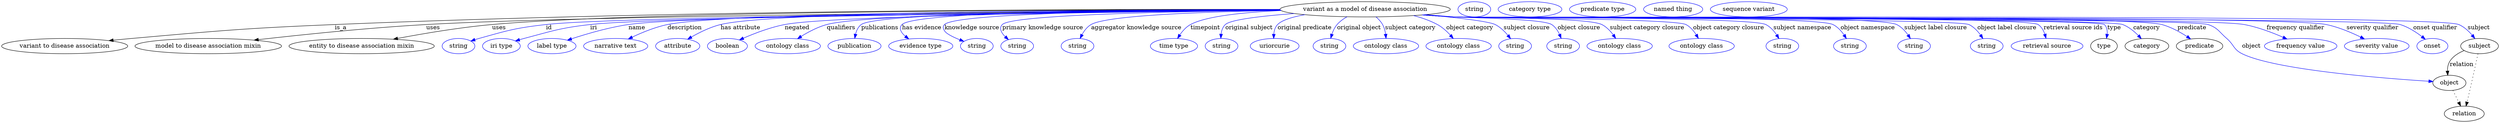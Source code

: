 digraph {
	graph [bb="0,0,5872.4,283"];
	node [label="\N"];
	"variant as a model of disease association"	[height=0.5,
		label="variant as a model of disease association",
		pos="3206.2,265",
		width=5.5606];
	"variant to disease association"	[height=0.5,
		pos="148.19,178",
		width=4.1163];
	"variant as a model of disease association" -> "variant to disease association"	[label=is_a,
		lp="797.19,221.5",
		pos="e,252.43,190.86 3005.8,264.79 2590.9,265.63 1607.6,263.39 783.19,229 570.42,220.13 517.31,214.8 305.19,196 291.45,194.78 277.05,\
193.39 262.78,191.93"];
	"model to disease association mixin"	[height=0.5,
		pos="486.19,178",
		width=4.7843];
	"variant as a model of disease association" -> "model to disease association mixin"	[label=uses,
		lp="1014.7,221.5",
		pos="e,593.87,192.09 3007.1,262.92 2540.3,260.07 1385.5,250.94 998.19,229 862.7,221.32 707.69,205.15 604.05,193.26"];
	"entity to disease association mixin"	[height=0.5,
		pos="847.19,178",
		width=4.7482];
	"variant as a model of disease association" -> "entity to disease association mixin"	[label=uses,
		lp="1169.7,221.5",
		pos="e,921.63,194.27 3005.8,264.28 2562.2,264.31 1508.3,260.87 1153.2,229 1077.8,222.23 992.84,207.8 931.63,196.18"];
	id	[color=blue,
		height=0.5,
		label=string,
		pos="1074.2,178",
		width=1.0652];
	"variant as a model of disease association" -> id	[color=blue,
		label=id,
		lp="1287.2,221.5",
		pos="e,1103.2,189.97 3007.7,262.51 2550.2,258.76 1448,247.88 1280.2,229 1208.9,220.98 1191.3,215.35 1122.2,196 1119.1,195.13 1115.9,194.16 \
1112.7,193.14",
		style=solid];
	iri	[color=blue,
		height=0.5,
		label="iri type",
		pos="1175.2,178",
		width=1.2277];
	"variant as a model of disease association" -> iri	[color=blue,
		label=iri,
		lp="1392.2,221.5",
		pos="e,1208.1,190.13 3008.2,262.31 2569.5,258.27 1541.7,247.01 1384.2,229 1313.8,220.95 1296.7,214.18 1228.2,196 1224.8,195.11 1221.3,\
194.12 1217.9,193.1",
		style=solid];
	name	[color=blue,
		height=0.5,
		label="label type",
		pos="1294.2,178",
		width=1.5707];
	"variant as a model of disease association" -> name	[color=blue,
		label=name,
		lp="1494.2,221.5",
		pos="e,1330.5,191.99 3007.3,262.78 2584.3,259.79 1622,250.68 1474.2,229 1427.7,222.18 1376.2,207.07 1340.2,195.23",
		style=solid];
	description	[color=blue,
		height=0.5,
		label="narrative text",
		pos="1444.2,178",
		width=2.0943];
	"variant as a model of disease association" -> description	[color=blue,
		label=description,
		lp="1605.7,221.5",
		pos="e,1473.5,194.75 3006.4,263.87 2599.7,262.99 1702.5,257.78 1565.2,229 1536.4,222.98 1505.9,210.3 1482.7,199.22",
		style=solid];
	"has attribute"	[color=blue,
		height=0.5,
		label=attribute,
		pos="1589.2,178",
		width=1.4443];
	"variant as a model of disease association" -> "has attribute"	[color=blue,
		label="has attribute",
		lp="1737.2,221.5",
		pos="e,1612.5,194.25 3006.2,264.21 2623.4,263.9 1814.4,259.57 1690.2,229 1665.7,222.98 1640.4,210.39 1621.2,199.35",
		style=solid];
	negated	[color=blue,
		height=0.5,
		label=boolean,
		pos="1706.2,178",
		width=1.2999];
	"variant as a model of disease association" -> negated	[color=blue,
		label=negated,
		lp="1869.2,221.5",
		pos="e,1734.1,192.55 3007.9,262.54 2656.6,259.42 1951.4,250.54 1840.2,229 1806.3,222.44 1769.7,208.27 1743.4,196.69",
		style=solid];
	qualifiers	[color=blue,
		height=0.5,
		label="ontology class",
		pos="1847.2,178",
		width=2.1304];
	"variant as a model of disease association" -> qualifiers	[color=blue,
		label=qualifiers,
		lp="1972.7,221.5",
		pos="e,1870.1,195.43 3006.3,263.59 2675.1,262.14 2039,255.85 1939.2,229 1917.7,223.21 1895.6,211.5 1878.6,200.86",
		style=solid];
	publications	[color=blue,
		height=0.5,
		label=publication,
		pos="2004.2,178",
		width=1.7332];
	"variant as a model of disease association" -> publications	[color=blue,
		label=publications,
		lp="2064.2,221.5",
		pos="e,2004.8,196.25 3006.2,264.06 2678.3,263.33 2058.8,258.07 2020.2,229 2013,223.56 2008.9,214.83 2006.7,206.18",
		style=solid];
	"has evidence"	[color=blue,
		height=0.5,
		label="evidence type",
		pos="2160.2,178",
		width=2.0943];
	"variant as a model of disease association" -> "has evidence"	[color=blue,
		label="has evidence",
		lp="2162.7,221.5",
		pos="e,2132.1,194.88 3006,264.67 2699.7,264.7 2146.6,260.38 2116.2,229 2107.6,220.11 2113.9,209.91 2124.1,201.06",
		style=solid];
	"knowledge source"	[color=blue,
		height=0.5,
		label=string,
		pos="2292.2,178",
		width=1.0652];
	"variant as a model of disease association" -> "knowledge source"	[color=blue,
		label="knowledge source",
		lp="2280.7,221.5",
		pos="e,2261.7,189.23 3006.3,263.95 2724.9,262.88 2243.2,256.94 2216.2,229 2211.6,224.2 2212.6,219.61 2216.2,214 2220.7,207 2236.4,199.25 \
2252.3,192.84",
		style=solid];
	"primary knowledge source"	[color=blue,
		height=0.5,
		label=string,
		pos="2387.2,178",
		width=1.0652];
	"variant as a model of disease association" -> "primary knowledge source"	[color=blue,
		label="primary knowledge source",
		lp="2447.2,221.5",
		pos="e,2366.6,193.24 3007.4,262.71 2762.1,260.11 2374.6,252.32 2352.2,229 2343.8,220.29 2349.8,209.43 2359.1,200.05",
		style=solid];
	"aggregator knowledge source"	[color=blue,
		height=0.5,
		label=string,
		pos="2529.2,178",
		width=1.0652];
	"variant as a model of disease association" -> "aggregator knowledge source"	[color=blue,
		label="aggregator knowledge source",
		lp="2667.7,221.5",
		pos="e,2535.3,196.02 3008.1,262.29 2832.8,259.3 2599.2,251.15 2561.2,229 2551.9,223.61 2544.9,214.35 2539.9,205.26",
		style=solid];
	timepoint	[color=blue,
		height=0.5,
		label="time type",
		pos="2756.2,178",
		width=1.5346];
	"variant as a model of disease association" -> timepoint	[color=blue,
		label=timepoint,
		lp="2830.2,221.5",
		pos="e,2764.6,195.97 3008.8,261.99 2922.4,258.12 2832.3,249.11 2795.2,229 2784.9,223.43 2776.5,213.89 2770.1,204.63",
		style=solid];
	"original subject"	[color=blue,
		height=0.5,
		label=string,
		pos="2868.2,178",
		width=1.0652];
	"variant as a model of disease association" -> "original subject"	[color=blue,
		label="original subject",
		lp="2933.2,221.5",
		pos="e,2866.5,196.27 3039.3,254.97 2964.4,249.34 2889.9,240.86 2877.2,229 2871,223.25 2868.2,214.83 2867.1,206.52",
		style=solid];
	"original predicate"	[color=blue,
		height=0.5,
		label=uriorcurie,
		pos="2993.2,178",
		width=1.5887];
	"variant as a model of disease association" -> "original predicate"	[color=blue,
		label="original predicate",
		lp="3063.7,221.5",
		pos="e,2990.9,196.02 3064.4,252.26 3035.4,247.09 3010.5,239.67 3000.2,229 2994.3,222.99 2991.9,214.49 2991.1,206.2",
		style=solid];
	"original object"	[color=blue,
		height=0.5,
		label=string,
		pos="3122.2,178",
		width=1.0652];
	"variant as a model of disease association" -> "original object"	[color=blue,
		label="original object",
		lp="3191.7,221.5",
		pos="e,3125.1,196.35 3163.4,247.27 3154.9,242.4 3146.6,236.35 3140.2,229 3134.6,222.53 3130.7,214.18 3128,206.16",
		style=solid];
	"subject category"	[color=blue,
		height=0.5,
		label="ontology class",
		pos="3255.2,178",
		width=2.1304];
	"variant as a model of disease association" -> "subject category"	[color=blue,
		label="subject category",
		lp="3312.7,221.5",
		pos="e,3255.3,196.17 3231.6,247.12 3237.6,241.98 3243.3,235.86 3247.2,229 3251,222.15 3253.2,213.99 3254.3,206.26",
		style=solid];
	"object category"	[color=blue,
		height=0.5,
		label="ontology class",
		pos="3426.2,178",
		width=2.1304];
	"variant as a model of disease association" -> "object category"	[color=blue,
		label="object category",
		lp="3452.7,221.5",
		pos="e,3413.6,195.95 3320.1,250.14 3339.5,245.12 3358.9,238.29 3376.2,229 3387.8,222.72 3398.5,212.86 3407,203.55",
		style=solid];
	"subject closure"	[color=blue,
		height=0.5,
		label=string,
		pos="3559.2,178",
		width=1.0652];
	"variant as a model of disease association" -> "subject closure"	[color=blue,
		label="subject closure",
		lp="3586.7,221.5",
		pos="e,3548.5,195.4 3347.7,252.26 3420.4,245.42 3496.9,236.67 3512.2,229 3523.9,223.13 3534.2,213.1 3542.2,203.55",
		style=solid];
	"object closure"	[color=blue,
		height=0.5,
		label=string,
		pos="3672.2,178",
		width=1.0652];
	"variant as a model of disease association" -> "object closure"	[color=blue,
		label="object closure",
		lp="3709.2,221.5",
		pos="e,3667.5,196.34 3349.1,252.39 3371.5,250.58 3394.5,248.73 3416.2,247 3467.1,242.94 3602.4,256.85 3645.2,229 3653.6,223.55 3659.5,\
214.57 3663.7,205.72",
		style=solid];
	"subject category closure"	[color=blue,
		height=0.5,
		label="ontology class",
		pos="3805.2,178",
		width=2.1304];
	"variant as a model of disease association" -> "subject category closure"	[color=blue,
		label="subject category closure",
		lp="3869.7,221.5",
		pos="e,3795.9,196.14 3346.2,252.1 3369.6,250.27 3393.6,248.5 3416.2,247 3454.7,244.44 3728.6,246.21 3763.2,229 3774.1,223.58 3783.2,213.94 \
3790.1,204.55",
		style=solid];
	"object category closure"	[color=blue,
		height=0.5,
		label="ontology class",
		pos="3998.2,178",
		width=2.1304];
	"variant as a model of disease association" -> "object category closure"	[color=blue,
		label="object category closure",
		lp="4061.7,221.5",
		pos="e,3990.5,196.17 3343.9,251.9 3368,250.06 3392.8,248.33 3416.2,247 3446.4,245.28 3934.4,243.08 3961.2,229 3971.3,223.68 3979.4,214.18 \
3985.4,204.88",
		style=solid];
	"subject namespace"	[color=blue,
		height=0.5,
		label=string,
		pos="4188.2,178",
		width=1.0652];
	"variant as a model of disease association" -> "subject namespace"	[color=blue,
		label="subject namespace",
		lp="4235.2,221.5",
		pos="e,4180.2,195.73 3342.8,251.82 3367.2,249.96 3392.4,248.25 3416.2,247 3456.9,244.86 4112.8,247.32 4149.2,229 4159.9,223.62 4168.5,\
213.79 4174.9,204.26",
		style=solid];
	"object namespace"	[color=blue,
		height=0.5,
		label=string,
		pos="4347.2,178",
		width=1.0652];
	"variant as a model of disease association" -> "object namespace"	[color=blue,
		label="object namespace",
		lp="4389.2,221.5",
		pos="e,4338.9,195.76 3342.2,251.78 3366.8,249.91 3392.3,248.21 3416.2,247 3465.6,244.5 4262.8,250.9 4307.2,229 4318,223.65 4326.9,213.83 \
4333.5,204.3",
		style=solid];
	"subject label closure"	[color=blue,
		height=0.5,
		label=string,
		pos="4498.2,178",
		width=1.0652];
	"variant as a model of disease association" -> "subject label closure"	[color=blue,
		label="subject label closure",
		lp="4549.2,221.5",
		pos="e,4489.6,195.78 3341.9,251.74 3366.6,249.87 3392.2,248.18 3416.2,247 3474,244.16 4405.1,254.19 4457.2,229 4468.2,223.68 4477.2,213.87 \
4484,204.33",
		style=solid];
	"object label closure"	[color=blue,
		height=0.5,
		label=string,
		pos="4669.2,178",
		width=1.0652];
	"variant as a model of disease association" -> "object label closure"	[color=blue,
		label="object label closure",
		lp="4716.7,221.5",
		pos="e,4660.3,195.81 3341.7,251.71 3366.4,249.84 3392.1,248.15 3416.2,247 3449.8,245.39 4596.8,243.44 4627.2,229 4638.3,223.71 4647.6,\
213.9 4654.5,204.35",
		style=solid];
	"retrieval source ids"	[color=blue,
		height=0.5,
		label="retrieval source",
		pos="4811.2,178",
		width=2.347];
	"variant as a model of disease association" -> "retrieval source ids"	[color=blue,
		label="retrieval source ids",
		lp="4872.7,221.5",
		pos="e,4808.8,196.45 3341.4,251.7 3366.2,249.82 3392,248.14 3416.2,247 3454.3,245.21 4758.5,250.34 4790.2,229 4798,223.72 4802.9,214.91 \
4806,206.14",
		style=solid];
	type	[height=0.5,
		pos="4945.2,178",
		width=0.86659];
	"variant as a model of disease association" -> type	[color=blue,
		label=type,
		lp="4969.2,221.5",
		pos="e,4951.1,196.12 3341.1,251.69 3366,249.81 3391.9,248.13 3416.2,247 3437.4,246.02 4931.2,244.12 4946.2,229 4952.1,223.03 4953.4,214.44 \
4952.7,206.05",
		style=solid];
	category	[height=0.5,
		pos="5046.2,178",
		width=1.4263];
	"variant as a model of disease association" -> category	[color=blue,
		label=category,
		lp="5045.7,221.5",
		pos="e,5033.2,195.44 3341.1,251.69 3366,249.81 3391.9,248.12 3416.2,247 3459.8,244.99 4948.4,244.63 4989.2,229 5003.3,223.6 5016.2,212.99 \
5026.2,202.93",
		style=solid];
	predicate	[height=0.5,
		pos="5170.2,178",
		width=1.5165];
	"variant as a model of disease association" -> predicate	[color=blue,
		label=predicate,
		lp="5152.2,221.5",
		pos="e,5149.2,194.81 3341.1,251.68 3366,249.8 3391.9,248.11 3416.2,247 3508.6,242.77 4991.8,252.9 5081.2,229 5102.4,223.32 5124,211.41 \
5140.5,200.63",
		style=solid];
	object	[height=0.5,
		pos="5757.2,91",
		width=1.0832];
	"variant as a model of disease association" -> object	[color=blue,
		label=object,
		lp="5292.2,178",
		pos="e,5718.5,94.237 3341.1,251.66 3366,249.78 3391.9,248.11 3416.2,247 3465.4,244.76 5143.5,244.82 5190.2,229 5213.3,221.15 5215.7,212.02 \
5234.2,196 5251.3,181.17 5249.9,170.09 5270.2,160 5346.5,121.97 5600.5,101.88 5708.2,94.891",
		style=solid];
	"frequency qualifier"	[color=blue,
		height=0.5,
		label="frequency value",
		pos="5408.2,178",
		width=2.3651];
	"variant as a model of disease association" -> "frequency qualifier"	[color=blue,
		label="frequency qualifier",
		lp="5396.2,221.5",
		pos="e,5376,194.73 3340.8,251.67 3365.8,249.79 3391.8,248.1 3416.2,247 3519.4,242.33 5173.7,247.96 5275.2,229 5306.9,223.08 5340.9,210.15 \
5366.6,198.93",
		style=solid];
	"severity qualifier"	[color=blue,
		height=0.5,
		label="severity value",
		pos="5587.2,178",
		width=2.1123];
	"variant as a model of disease association" -> "severity qualifier"	[color=blue,
		label="severity qualifier",
		lp="5577.2,221.5",
		pos="e,5558.4,194.86 3340.8,251.66 3365.8,249.77 3391.8,248.09 3416.2,247 3530.1,241.9 5356.5,252.01 5468.2,229 5496.5,223.16 5526.6,\
210.47 5549.4,199.35",
		style=solid];
	"onset qualifier"	[color=blue,
		height=0.5,
		label=onset,
		pos="5717.2,178",
		width=1.011];
	"variant as a model of disease association" -> "onset qualifier"	[color=blue,
		label="onset qualifier",
		lp="5724.7,221.5",
		pos="e,5700.8,194.07 3340.8,251.64 3365.8,249.76 3391.8,248.08 3416.2,247 3478,244.25 5583.1,247.16 5642.2,229 5660.8,223.29 5679,211.35 \
5692.8,200.57",
		style=solid];
	subject	[height=0.5,
		pos="5828.2,178",
		width=1.2277];
	"variant as a model of disease association" -> subject	[color=blue,
		label=subject,
		lp="5827.2,221.5",
		pos="e,5817.4,195.89 3340.5,251.65 3365.7,249.76 3391.7,248.08 3416.2,247 3481.8,244.1 5719.9,254.98 5780.2,229 5792.4,223.72 5803.1,\
213.63 5811.2,203.88",
		style=solid];
	association_type	[color=blue,
		height=0.5,
		label=string,
		pos="3463.2,265",
		width=1.0652];
	association_category	[color=blue,
		height=0.5,
		label="category type",
		pos="3594.2,265",
		width=2.0762];
	"variant to disease association_predicate"	[color=blue,
		height=0.5,
		label="predicate type",
		pos="3765.2,265",
		width=2.1665];
	relation	[height=0.5,
		pos="5792.2,18",
		width=1.2999];
	object -> relation	[pos="e,5783.7,36.198 5765.5,73.174 5769.6,64.896 5774.6,54.723 5779.2,45.438",
		style=dotted];
	"variant to disease association_object"	[color=blue,
		height=0.5,
		label="named thing",
		pos="3931.2,265",
		width=1.9318];
	subject -> object	[label=relation,
		lp="5786.2,134.5",
		pos="e,5753.4,109.01 5791.8,167.42 5779,162.12 5765.8,154.06 5758.2,142 5753.9,135.26 5752.6,126.93 5752.6,119.01"];
	subject -> relation	[pos="e,5796.4,36.005 5824.5,160.05 5820.1,139.44 5812.3,103.63 5805.2,73 5803.2,64.183 5800.9,54.574 5798.8,45.938",
		style=dotted];
	"variant as a model of disease association_subject"	[color=blue,
		height=0.5,
		label="sequence variant",
		pos="4109.2,265",
		width=2.5095];
}
